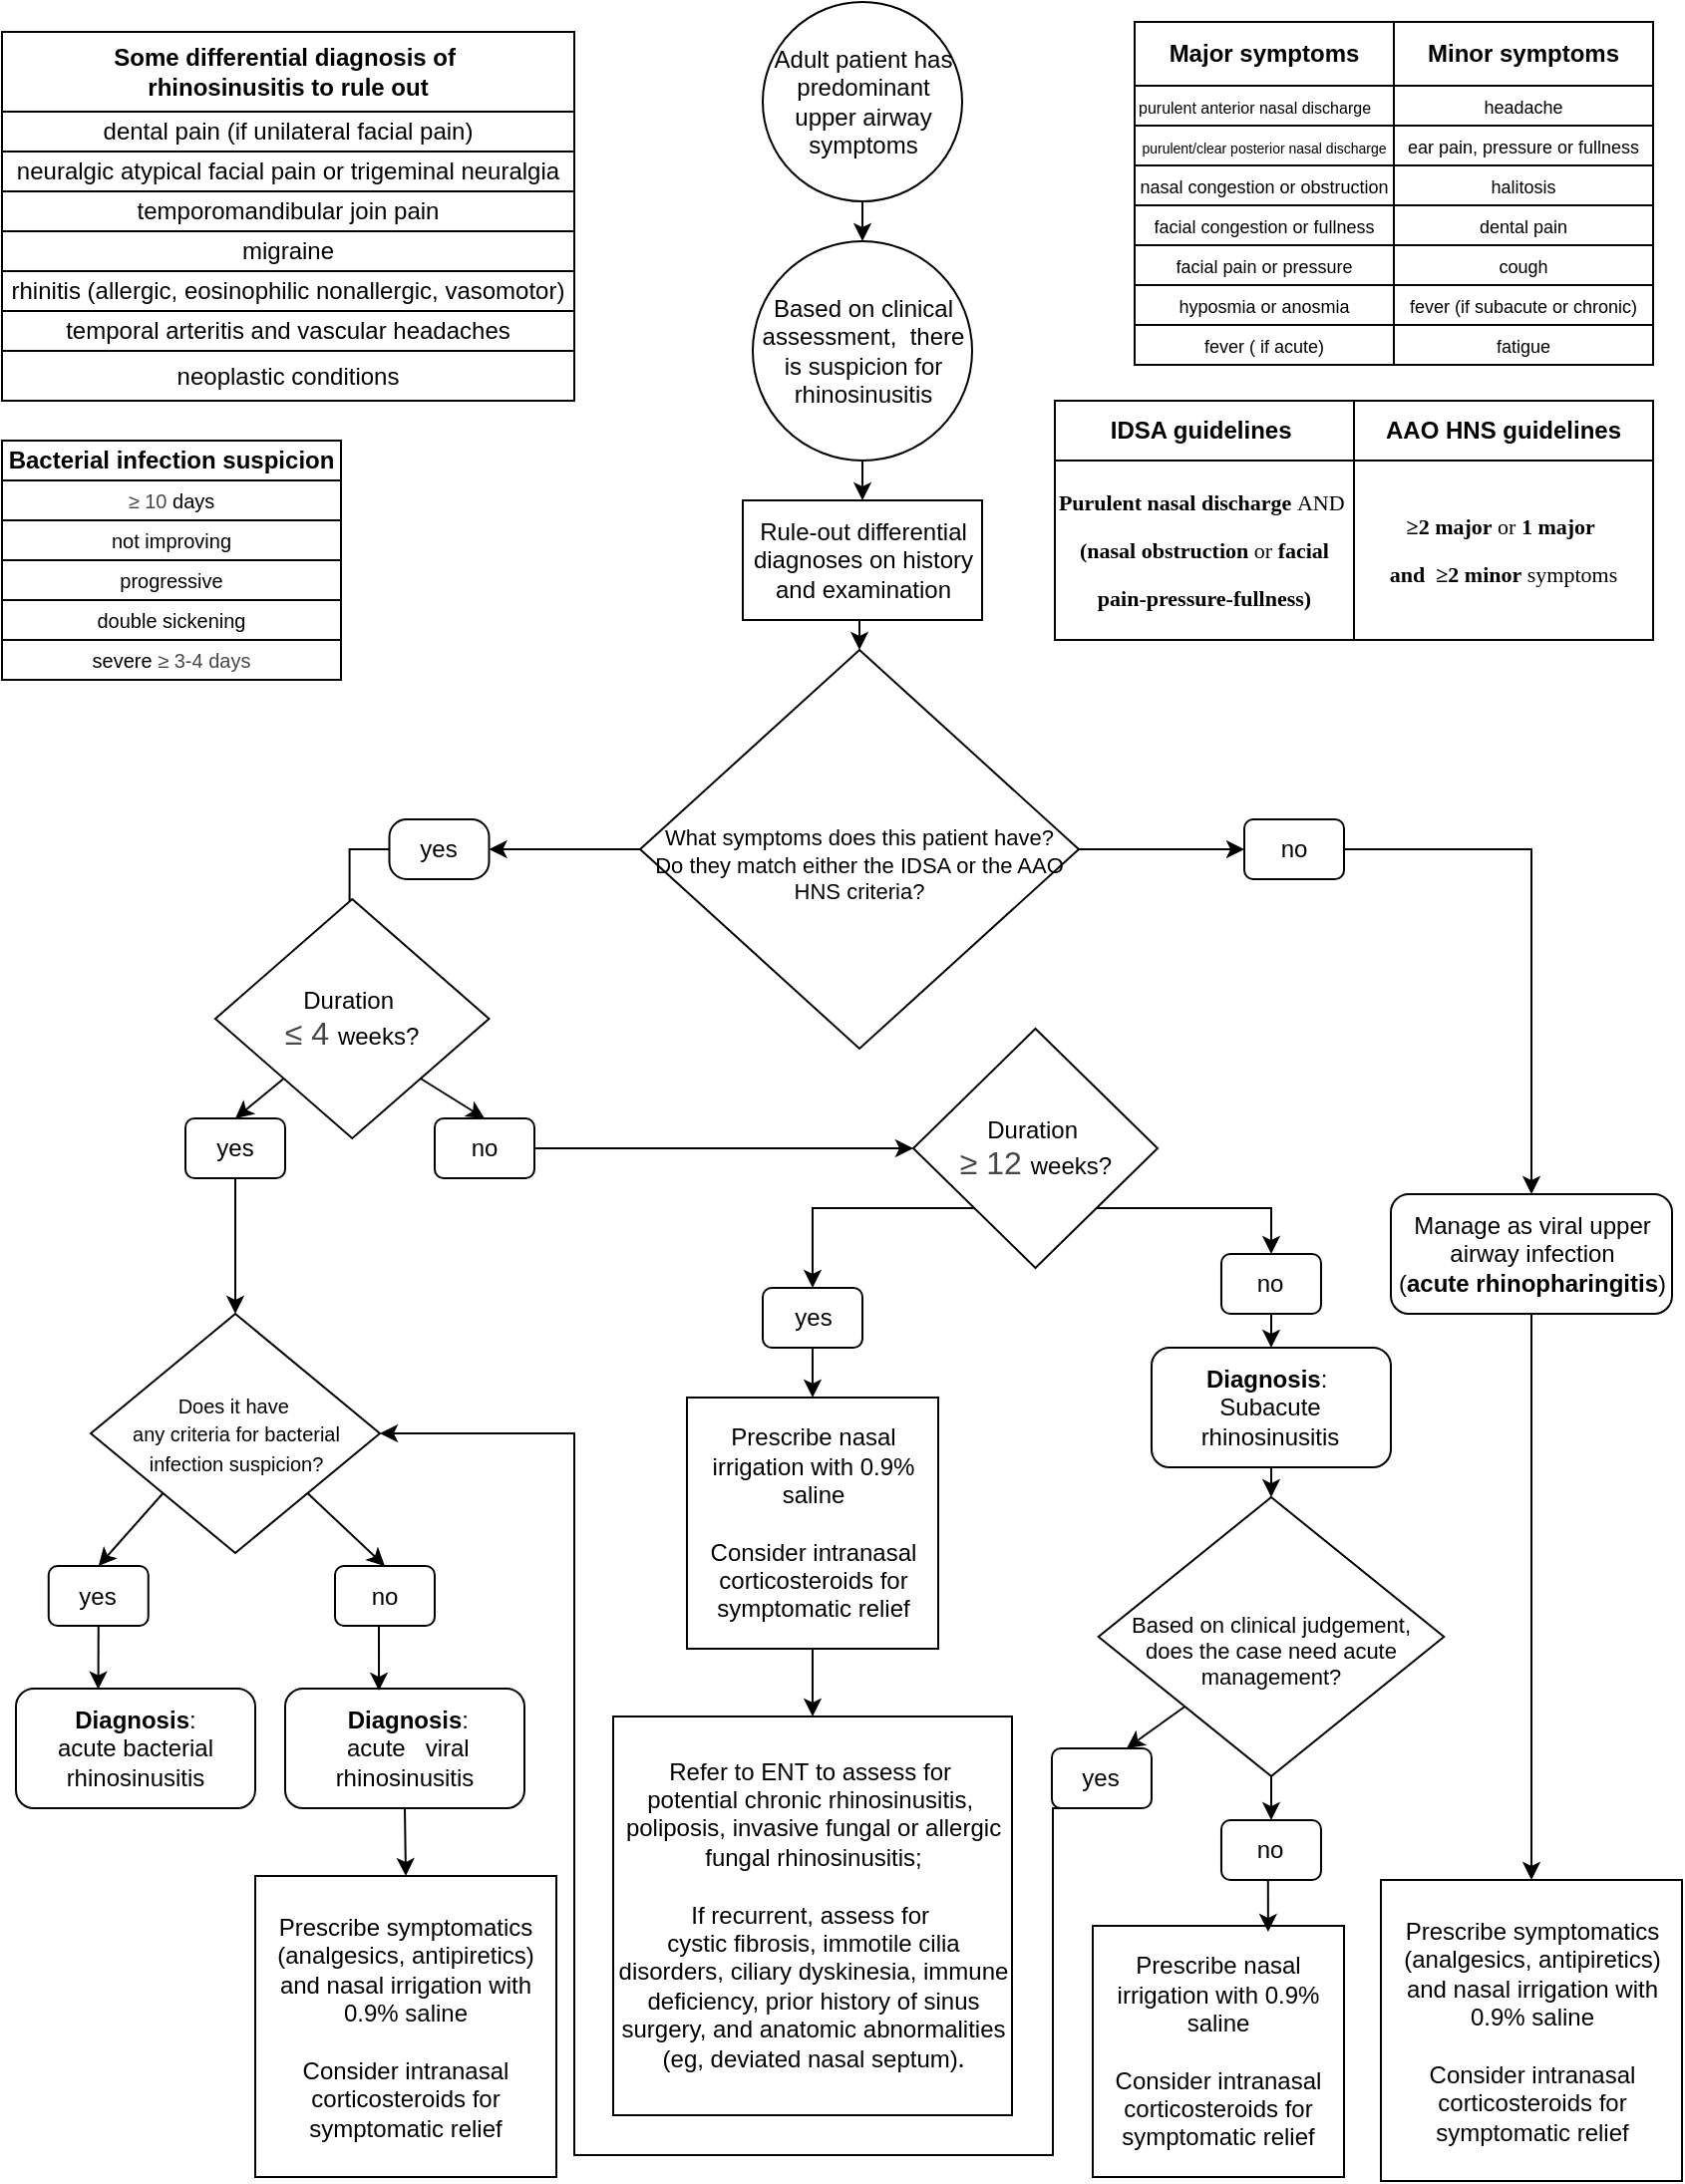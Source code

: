 <mxfile version="24.7.17">
  <diagram name="Page-1" id="KLtd4MFQh9ZuT6rouaQ0">
    <mxGraphModel dx="531" dy="659" grid="1" gridSize="10" guides="1" tooltips="1" connect="1" arrows="1" fold="1" page="1" pageScale="1" pageWidth="850" pageHeight="1100" math="0" shadow="0">
      <root>
        <mxCell id="0" />
        <mxCell id="1" parent="0" />
        <mxCell id="unEOhl2wiAVoLSnmLJHR-81" style="edgeStyle=orthogonalEdgeStyle;rounded=0;orthogonalLoop=1;jettySize=auto;html=1;exitX=0.5;exitY=1;exitDx=0;exitDy=0;entryX=0.5;entryY=0;entryDx=0;entryDy=0;" parent="1" source="6oquI3iziqroKtysEFZ_-1" target="unEOhl2wiAVoLSnmLJHR-80" edge="1">
          <mxGeometry relative="1" as="geometry" />
        </mxCell>
        <mxCell id="6oquI3iziqroKtysEFZ_-1" value="Adult patient has predominant upper airway symptoms" style="ellipse;whiteSpace=wrap;html=1;aspect=fixed;" parent="1" vertex="1">
          <mxGeometry x="384.5" width="100" height="100" as="geometry" />
        </mxCell>
        <mxCell id="6oquI3iziqroKtysEFZ_-6" style="rounded=0;orthogonalLoop=1;jettySize=auto;html=1;exitX=1;exitY=1;exitDx=0;exitDy=0;strokeColor=none;" parent="1" source="6oquI3iziqroKtysEFZ_-13" edge="1">
          <mxGeometry relative="1" as="geometry">
            <mxPoint x="681" y="477" as="targetPoint" />
          </mxGeometry>
        </mxCell>
        <mxCell id="unEOhl2wiAVoLSnmLJHR-38" style="edgeStyle=orthogonalEdgeStyle;rounded=0;orthogonalLoop=1;jettySize=auto;html=1;exitX=0;exitY=0.5;exitDx=0;exitDy=0;entryX=1;entryY=0.5;entryDx=0;entryDy=0;" parent="1" source="6oquI3iziqroKtysEFZ_-2" target="6oquI3iziqroKtysEFZ_-9" edge="1">
          <mxGeometry relative="1" as="geometry">
            <mxPoint x="260" y="257.667" as="targetPoint" />
          </mxGeometry>
        </mxCell>
        <mxCell id="unEOhl2wiAVoLSnmLJHR-39" style="edgeStyle=orthogonalEdgeStyle;rounded=0;orthogonalLoop=1;jettySize=auto;html=1;exitX=1;exitY=0.5;exitDx=0;exitDy=0;entryX=0;entryY=0.5;entryDx=0;entryDy=0;" parent="1" source="6oquI3iziqroKtysEFZ_-2" target="6oquI3iziqroKtysEFZ_-13" edge="1">
          <mxGeometry relative="1" as="geometry">
            <mxPoint x="610" y="257.667" as="targetPoint" />
          </mxGeometry>
        </mxCell>
        <mxCell id="6oquI3iziqroKtysEFZ_-2" value="&lt;div&gt;&lt;br&gt;&lt;/div&gt;&lt;font style=&quot;font-size: 11px;&quot;&gt;What symptoms does this patient have?&lt;/font&gt;&lt;div style=&quot;font-size: 11px;&quot;&gt;&lt;font style=&quot;font-size: 11px;&quot;&gt;Do they match either the IDSA or the AAO HNS criteria?&lt;/font&gt;&lt;/div&gt;" style="rhombus;whiteSpace=wrap;html=1;" parent="1" vertex="1">
          <mxGeometry x="323" y="325" width="220" height="200" as="geometry" />
        </mxCell>
        <mxCell id="unEOhl2wiAVoLSnmLJHR-8" style="edgeStyle=orthogonalEdgeStyle;rounded=0;orthogonalLoop=1;jettySize=auto;html=1;exitX=0;exitY=0.5;exitDx=0;exitDy=0;" parent="1" source="6oquI3iziqroKtysEFZ_-9" target="6oquI3iziqroKtysEFZ_-17" edge="1">
          <mxGeometry relative="1" as="geometry" />
        </mxCell>
        <mxCell id="6oquI3iziqroKtysEFZ_-9" value="yes" style="rounded=1;whiteSpace=wrap;html=1;arcSize=29;" parent="1" vertex="1">
          <mxGeometry x="197.25" y="410" width="50" height="30" as="geometry" />
        </mxCell>
        <mxCell id="unEOhl2wiAVoLSnmLJHR-14" style="rounded=0;orthogonalLoop=1;jettySize=auto;html=1;exitX=0;exitY=1;exitDx=0;exitDy=0;entryX=0.5;entryY=0;entryDx=0;entryDy=0;" parent="1" source="6oquI3iziqroKtysEFZ_-17" target="6oquI3iziqroKtysEFZ_-20" edge="1">
          <mxGeometry relative="1" as="geometry" />
        </mxCell>
        <mxCell id="unEOhl2wiAVoLSnmLJHR-78" style="rounded=0;orthogonalLoop=1;jettySize=auto;html=1;exitX=1;exitY=1;exitDx=0;exitDy=0;entryX=0.5;entryY=0;entryDx=0;entryDy=0;" parent="1" source="6oquI3iziqroKtysEFZ_-17" target="6oquI3iziqroKtysEFZ_-21" edge="1">
          <mxGeometry relative="1" as="geometry" />
        </mxCell>
        <mxCell id="6oquI3iziqroKtysEFZ_-17" value="Duration&amp;nbsp;&lt;div&gt;&lt;span style=&quot;font-size: 16px; text-align: start; caret-color: rgb(71, 71, 71); color: rgb(71, 71, 71); font-family: &amp;quot;Google Sans&amp;quot;, Arial, sans-serif; background-color: rgb(255, 255, 255);&quot;&gt;≤ 4&amp;nbsp;&lt;/span&gt;weeks?&lt;/div&gt;" style="rhombus;whiteSpace=wrap;html=1;" parent="1" vertex="1">
          <mxGeometry x="110" y="450" width="137.25" height="120" as="geometry" />
        </mxCell>
        <mxCell id="unEOhl2wiAVoLSnmLJHR-15" style="rounded=0;orthogonalLoop=1;jettySize=auto;html=1;exitX=0.5;exitY=1;exitDx=0;exitDy=0;entryX=0.5;entryY=0;entryDx=0;entryDy=0;" parent="1" source="6oquI3iziqroKtysEFZ_-20" target="6oquI3iziqroKtysEFZ_-22" edge="1">
          <mxGeometry relative="1" as="geometry" />
        </mxCell>
        <mxCell id="6oquI3iziqroKtysEFZ_-20" value="yes" style="rounded=1;whiteSpace=wrap;html=1;" parent="1" vertex="1">
          <mxGeometry x="95" y="560" width="50" height="30" as="geometry" />
        </mxCell>
        <mxCell id="dDsNP5u64Q7E_-xciQp8-5" style="edgeStyle=orthogonalEdgeStyle;rounded=0;orthogonalLoop=1;jettySize=auto;html=1;exitX=1;exitY=0.5;exitDx=0;exitDy=0;entryX=0;entryY=0.5;entryDx=0;entryDy=0;" parent="1" source="6oquI3iziqroKtysEFZ_-21" target="6oquI3iziqroKtysEFZ_-47" edge="1">
          <mxGeometry relative="1" as="geometry">
            <mxPoint x="400" y="585" as="targetPoint" />
          </mxGeometry>
        </mxCell>
        <mxCell id="6oquI3iziqroKtysEFZ_-21" value="no" style="rounded=1;whiteSpace=wrap;html=1;" parent="1" vertex="1">
          <mxGeometry x="220" y="560" width="50" height="30" as="geometry" />
        </mxCell>
        <mxCell id="unEOhl2wiAVoLSnmLJHR-16" style="rounded=0;orthogonalLoop=1;jettySize=auto;html=1;exitX=0;exitY=1;exitDx=0;exitDy=0;entryX=0.5;entryY=0;entryDx=0;entryDy=0;" parent="1" source="6oquI3iziqroKtysEFZ_-22" target="6oquI3iziqroKtysEFZ_-25" edge="1">
          <mxGeometry relative="1" as="geometry" />
        </mxCell>
        <mxCell id="unEOhl2wiAVoLSnmLJHR-17" style="rounded=0;orthogonalLoop=1;jettySize=auto;html=1;exitX=1;exitY=1;exitDx=0;exitDy=0;entryX=0.5;entryY=0;entryDx=0;entryDy=0;" parent="1" source="6oquI3iziqroKtysEFZ_-22" target="6oquI3iziqroKtysEFZ_-27" edge="1">
          <mxGeometry relative="1" as="geometry" />
        </mxCell>
        <mxCell id="6oquI3iziqroKtysEFZ_-22" value="&lt;div&gt;&lt;span style=&quot;font-size: 10px; background-color: initial;&quot;&gt;Does it have&amp;nbsp;&lt;/span&gt;&lt;br&gt;&lt;/div&gt;&lt;div&gt;&lt;font style=&quot;font-size: 10px;&quot;&gt;any criteria&amp;nbsp;&lt;/font&gt;&lt;span style=&quot;font-size: 10px; background-color: initial;&quot;&gt;for bacterial infection suspicion?&lt;/span&gt;&lt;/div&gt;" style="rhombus;whiteSpace=wrap;html=1;" parent="1" vertex="1">
          <mxGeometry x="47.5" y="658" width="145" height="120" as="geometry" />
        </mxCell>
        <mxCell id="6oquI3iziqroKtysEFZ_-25" value="yes" style="rounded=1;whiteSpace=wrap;html=1;" parent="1" vertex="1">
          <mxGeometry x="26.38" y="784.5" width="50" height="30" as="geometry" />
        </mxCell>
        <mxCell id="6oquI3iziqroKtysEFZ_-27" value="no" style="rounded=1;whiteSpace=wrap;html=1;" parent="1" vertex="1">
          <mxGeometry x="170" y="784.5" width="50" height="30" as="geometry" />
        </mxCell>
        <mxCell id="6oquI3iziqroKtysEFZ_-29" value="&lt;b&gt;&amp;nbsp; &amp;nbsp; &amp;nbsp; &amp;nbsp; Diagnosis&lt;/b&gt;: &amp;nbsp; &amp;nbsp; &amp;nbsp; &amp;nbsp; acute bacterial rhinosinusitis" style="rounded=1;whiteSpace=wrap;html=1;align=center;" parent="1" vertex="1">
          <mxGeometry x="10" y="846" width="120" height="60" as="geometry" />
        </mxCell>
        <mxCell id="unEOhl2wiAVoLSnmLJHR-43" style="edgeStyle=orthogonalEdgeStyle;rounded=0;orthogonalLoop=1;jettySize=auto;html=1;exitX=1;exitY=0.5;exitDx=0;exitDy=0;entryX=0.5;entryY=0;entryDx=0;entryDy=0;" parent="1" source="6oquI3iziqroKtysEFZ_-13" target="6oquI3iziqroKtysEFZ_-37" edge="1">
          <mxGeometry relative="1" as="geometry" />
        </mxCell>
        <mxCell id="6oquI3iziqroKtysEFZ_-13" value="no" style="rounded=1;whiteSpace=wrap;html=1;" parent="1" vertex="1">
          <mxGeometry x="626" y="410" width="50" height="30" as="geometry" />
        </mxCell>
        <mxCell id="dDsNP5u64Q7E_-xciQp8-4" style="edgeStyle=orthogonalEdgeStyle;rounded=0;orthogonalLoop=1;jettySize=auto;html=1;exitX=0.5;exitY=1;exitDx=0;exitDy=0;entryX=0.5;entryY=0;entryDx=0;entryDy=0;" parent="1" source="6oquI3iziqroKtysEFZ_-35" target="dDsNP5u64Q7E_-xciQp8-3" edge="1">
          <mxGeometry relative="1" as="geometry" />
        </mxCell>
        <mxCell id="6oquI3iziqroKtysEFZ_-35" value="&lt;b&gt;&amp;nbsp; &amp;nbsp; &amp;nbsp; &amp;nbsp; &amp;nbsp;Diagnosis&lt;/b&gt;: &amp;nbsp; &amp;nbsp; &amp;nbsp; &amp;nbsp; &amp;nbsp;acute &amp;nbsp; viral rhinosinusitis" style="rounded=1;whiteSpace=wrap;html=1;" parent="1" vertex="1">
          <mxGeometry x="145" y="846" width="120" height="60" as="geometry" />
        </mxCell>
        <mxCell id="unEOhl2wiAVoLSnmLJHR-12" style="edgeStyle=orthogonalEdgeStyle;rounded=0;orthogonalLoop=1;jettySize=auto;html=1;exitX=0.5;exitY=1;exitDx=0;exitDy=0;entryX=0.5;entryY=0;entryDx=0;entryDy=0;" parent="1" source="6oquI3iziqroKtysEFZ_-37" target="6oquI3iziqroKtysEFZ_-39" edge="1">
          <mxGeometry relative="1" as="geometry" />
        </mxCell>
        <mxCell id="6oquI3iziqroKtysEFZ_-37" value="Manage as viral upper airway infection&lt;div&gt;(&lt;b&gt;acute rhinopharingitis&lt;/b&gt;)&lt;/div&gt;" style="rounded=1;whiteSpace=wrap;html=1;" parent="1" vertex="1">
          <mxGeometry x="699.5" y="598" width="141" height="60" as="geometry" />
        </mxCell>
        <mxCell id="6oquI3iziqroKtysEFZ_-39" value="&lt;div style=&quot;&quot;&gt;Prescribe symptomatics&lt;/div&gt;&lt;div style=&quot;&quot;&gt;(analgesics, antipiretics) and nasal irrigation with 0.9% saline&lt;/div&gt;&lt;div style=&quot;&quot;&gt;&lt;br&gt;&lt;/div&gt;&lt;div style=&quot;&quot;&gt;Consider intranasal corticosteroids for symptomatic relief&lt;/div&gt;" style="whiteSpace=wrap;html=1;aspect=fixed;align=center;" parent="1" vertex="1">
          <mxGeometry x="694.5" y="942" width="151" height="151" as="geometry" />
        </mxCell>
        <mxCell id="unEOhl2wiAVoLSnmLJHR-26" style="edgeStyle=orthogonalEdgeStyle;rounded=0;orthogonalLoop=1;jettySize=auto;html=1;exitX=0;exitY=1;exitDx=0;exitDy=0;entryX=0.5;entryY=0;entryDx=0;entryDy=0;" parent="1" source="6oquI3iziqroKtysEFZ_-47" target="6oquI3iziqroKtysEFZ_-50" edge="1">
          <mxGeometry relative="1" as="geometry">
            <mxPoint x="438.625" y="836.0" as="sourcePoint" />
          </mxGeometry>
        </mxCell>
        <mxCell id="unEOhl2wiAVoLSnmLJHR-27" style="edgeStyle=orthogonalEdgeStyle;rounded=0;orthogonalLoop=1;jettySize=auto;html=1;exitX=1;exitY=1;exitDx=0;exitDy=0;entryX=0.5;entryY=0;entryDx=0;entryDy=0;" parent="1" source="6oquI3iziqroKtysEFZ_-47" target="6oquI3iziqroKtysEFZ_-51" edge="1">
          <mxGeometry relative="1" as="geometry">
            <mxPoint x="499.875" y="836.0" as="sourcePoint" />
          </mxGeometry>
        </mxCell>
        <mxCell id="6oquI3iziqroKtysEFZ_-47" value="Duration&amp;nbsp;&lt;div&gt;&lt;span style=&quot;font-size: 16px; text-align: start; caret-color: rgb(71, 71, 71); color: rgb(71, 71, 71); font-family: &amp;quot;Google Sans&amp;quot;, Arial, sans-serif; background-color: rgb(255, 255, 255);&quot;&gt;≥&lt;/span&gt;&lt;span style=&quot;font-size: 16px; text-align: start; caret-color: rgb(71, 71, 71); color: rgb(71, 71, 71); font-family: &amp;quot;Google Sans&amp;quot;, Arial, sans-serif; background-color: rgb(255, 255, 255);&quot;&gt;&amp;nbsp;12&amp;nbsp;&lt;/span&gt;weeks?&lt;/div&gt;" style="rhombus;whiteSpace=wrap;html=1;" parent="1" vertex="1">
          <mxGeometry x="460" y="515" width="122.5" height="120" as="geometry" />
        </mxCell>
        <mxCell id="unEOhl2wiAVoLSnmLJHR-28" style="edgeStyle=orthogonalEdgeStyle;rounded=0;orthogonalLoop=1;jettySize=auto;html=1;exitX=0.5;exitY=1;exitDx=0;exitDy=0;entryX=0.5;entryY=0;entryDx=0;entryDy=0;" parent="1" source="6oquI3iziqroKtysEFZ_-50" target="6oquI3iziqroKtysEFZ_-55" edge="1">
          <mxGeometry relative="1" as="geometry" />
        </mxCell>
        <mxCell id="6oquI3iziqroKtysEFZ_-50" value="yes" style="rounded=1;whiteSpace=wrap;html=1;" parent="1" vertex="1">
          <mxGeometry x="384.5" y="645" width="50" height="30" as="geometry" />
        </mxCell>
        <mxCell id="unEOhl2wiAVoLSnmLJHR-29" style="edgeStyle=orthogonalEdgeStyle;rounded=0;orthogonalLoop=1;jettySize=auto;html=1;exitX=0.5;exitY=1;exitDx=0;exitDy=0;entryX=0.5;entryY=0;entryDx=0;entryDy=0;" parent="1" source="6oquI3iziqroKtysEFZ_-51" target="6oquI3iziqroKtysEFZ_-60" edge="1">
          <mxGeometry relative="1" as="geometry" />
        </mxCell>
        <mxCell id="6oquI3iziqroKtysEFZ_-51" value="no" style="rounded=1;whiteSpace=wrap;html=1;" parent="1" vertex="1">
          <mxGeometry x="614.49" y="628" width="50" height="30" as="geometry" />
        </mxCell>
        <mxCell id="dDsNP5u64Q7E_-xciQp8-2" style="edgeStyle=orthogonalEdgeStyle;rounded=0;orthogonalLoop=1;jettySize=auto;html=1;exitX=0.5;exitY=1;exitDx=0;exitDy=0;entryX=0.5;entryY=0;entryDx=0;entryDy=0;" parent="1" source="6oquI3iziqroKtysEFZ_-55" target="dDsNP5u64Q7E_-xciQp8-1" edge="1">
          <mxGeometry relative="1" as="geometry" />
        </mxCell>
        <mxCell id="6oquI3iziqroKtysEFZ_-55" value="&lt;div style=&quot;&quot;&gt;Prescribe nasal irrigation with 0.9% saline&lt;/div&gt;&lt;div style=&quot;&quot;&gt;&lt;br&gt;&lt;/div&gt;&lt;div style=&quot;&quot;&gt;Consider intranasal corticosteroids for symptomatic relief&lt;/div&gt;" style="whiteSpace=wrap;html=1;aspect=fixed;align=center;" parent="1" vertex="1">
          <mxGeometry x="346.5" y="700" width="126" height="126" as="geometry" />
        </mxCell>
        <mxCell id="dDsNP5u64Q7E_-xciQp8-16" style="edgeStyle=orthogonalEdgeStyle;rounded=0;orthogonalLoop=1;jettySize=auto;html=1;exitX=0.5;exitY=1;exitDx=0;exitDy=0;entryX=0.5;entryY=0;entryDx=0;entryDy=0;" parent="1" source="6oquI3iziqroKtysEFZ_-60" target="dDsNP5u64Q7E_-xciQp8-8" edge="1">
          <mxGeometry relative="1" as="geometry" />
        </mxCell>
        <mxCell id="6oquI3iziqroKtysEFZ_-60" value="&lt;div&gt;&lt;b&gt;&amp;nbsp; &amp;nbsp; Diagnosis&lt;/b&gt;: &amp;nbsp; &amp;nbsp;&amp;nbsp;&lt;br&gt;&lt;/div&gt;Subacute rhinosinusitis" style="rounded=1;whiteSpace=wrap;html=1;" parent="1" vertex="1">
          <mxGeometry x="579.49" y="675" width="120" height="60" as="geometry" />
        </mxCell>
        <mxCell id="gi0CET8if4S4NuyeQcct-1" value="" style="shape=table;startSize=0;container=1;collapsible=0;childLayout=tableLayout;" parent="1" vertex="1">
          <mxGeometry x="571" y="10" width="260" height="172" as="geometry" />
        </mxCell>
        <mxCell id="gi0CET8if4S4NuyeQcct-2" value="" style="shape=tableRow;horizontal=0;startSize=0;swimlaneHead=0;swimlaneBody=0;strokeColor=inherit;top=0;left=0;bottom=0;right=0;collapsible=0;dropTarget=0;fillColor=none;points=[[0,0.5],[1,0.5]];portConstraint=eastwest;" parent="gi0CET8if4S4NuyeQcct-1" vertex="1">
          <mxGeometry width="260" height="32" as="geometry" />
        </mxCell>
        <mxCell id="gi0CET8if4S4NuyeQcct-3" value="&lt;b&gt;Major symptoms&lt;/b&gt;" style="shape=partialRectangle;html=1;whiteSpace=wrap;connectable=0;strokeColor=inherit;overflow=hidden;fillColor=none;top=0;left=0;bottom=0;right=0;pointerEvents=1;" parent="gi0CET8if4S4NuyeQcct-2" vertex="1">
          <mxGeometry width="130" height="32" as="geometry">
            <mxRectangle width="130" height="32" as="alternateBounds" />
          </mxGeometry>
        </mxCell>
        <mxCell id="gi0CET8if4S4NuyeQcct-4" value="&lt;b&gt;Minor symptoms&lt;/b&gt;" style="shape=partialRectangle;html=1;whiteSpace=wrap;connectable=0;strokeColor=inherit;overflow=hidden;fillColor=none;top=0;left=0;bottom=0;right=0;pointerEvents=1;" parent="gi0CET8if4S4NuyeQcct-2" vertex="1">
          <mxGeometry x="130" width="130" height="32" as="geometry">
            <mxRectangle width="130" height="32" as="alternateBounds" />
          </mxGeometry>
        </mxCell>
        <mxCell id="gi0CET8if4S4NuyeQcct-5" value="" style="shape=tableRow;horizontal=0;startSize=0;swimlaneHead=0;swimlaneBody=0;strokeColor=inherit;top=0;left=0;bottom=0;right=0;collapsible=0;dropTarget=0;fillColor=none;points=[[0,0.5],[1,0.5]];portConstraint=eastwest;" parent="gi0CET8if4S4NuyeQcct-1" vertex="1">
          <mxGeometry y="32" width="260" height="20" as="geometry" />
        </mxCell>
        <mxCell id="gi0CET8if4S4NuyeQcct-6" value="&lt;font style=&quot;font-size: 8px;&quot;&gt;purulent anterior nasal discharge&lt;/font&gt;" style="shape=partialRectangle;html=1;whiteSpace=wrap;connectable=0;strokeColor=inherit;overflow=hidden;fillColor=none;top=0;left=0;bottom=0;right=0;pointerEvents=1;align=left;" parent="gi0CET8if4S4NuyeQcct-5" vertex="1">
          <mxGeometry width="130" height="20" as="geometry">
            <mxRectangle width="130" height="20" as="alternateBounds" />
          </mxGeometry>
        </mxCell>
        <mxCell id="gi0CET8if4S4NuyeQcct-7" value="&lt;font style=&quot;font-size: 9px;&quot;&gt;headache&lt;/font&gt;" style="shape=partialRectangle;html=1;whiteSpace=wrap;connectable=0;strokeColor=inherit;overflow=hidden;fillColor=none;top=0;left=0;bottom=0;right=0;pointerEvents=1;" parent="gi0CET8if4S4NuyeQcct-5" vertex="1">
          <mxGeometry x="130" width="130" height="20" as="geometry">
            <mxRectangle width="130" height="20" as="alternateBounds" />
          </mxGeometry>
        </mxCell>
        <mxCell id="gi0CET8if4S4NuyeQcct-8" value="" style="shape=tableRow;horizontal=0;startSize=0;swimlaneHead=0;swimlaneBody=0;strokeColor=inherit;top=0;left=0;bottom=0;right=0;collapsible=0;dropTarget=0;fillColor=none;points=[[0,0.5],[1,0.5]];portConstraint=eastwest;" parent="gi0CET8if4S4NuyeQcct-1" vertex="1">
          <mxGeometry y="52" width="260" height="20" as="geometry" />
        </mxCell>
        <mxCell id="gi0CET8if4S4NuyeQcct-9" value="&lt;font style=&quot;font-size: 7px;&quot;&gt;purulent/clear posterior nasal discharge&lt;/font&gt;" style="shape=partialRectangle;html=1;whiteSpace=wrap;connectable=0;strokeColor=inherit;overflow=hidden;fillColor=none;top=0;left=0;bottom=0;right=0;pointerEvents=1;" parent="gi0CET8if4S4NuyeQcct-8" vertex="1">
          <mxGeometry width="130" height="20" as="geometry">
            <mxRectangle width="130" height="20" as="alternateBounds" />
          </mxGeometry>
        </mxCell>
        <mxCell id="gi0CET8if4S4NuyeQcct-10" value="&lt;font style=&quot;font-size: 9px;&quot;&gt;ear pain, pressure or fullness&lt;/font&gt;" style="shape=partialRectangle;html=1;whiteSpace=wrap;connectable=0;strokeColor=inherit;overflow=hidden;fillColor=none;top=0;left=0;bottom=0;right=0;pointerEvents=1;" parent="gi0CET8if4S4NuyeQcct-8" vertex="1">
          <mxGeometry x="130" width="130" height="20" as="geometry">
            <mxRectangle width="130" height="20" as="alternateBounds" />
          </mxGeometry>
        </mxCell>
        <mxCell id="gi0CET8if4S4NuyeQcct-11" value="" style="shape=tableRow;horizontal=0;startSize=0;swimlaneHead=0;swimlaneBody=0;strokeColor=inherit;top=0;left=0;bottom=0;right=0;collapsible=0;dropTarget=0;fillColor=none;points=[[0,0.5],[1,0.5]];portConstraint=eastwest;" parent="gi0CET8if4S4NuyeQcct-1" vertex="1">
          <mxGeometry y="72" width="260" height="20" as="geometry" />
        </mxCell>
        <mxCell id="gi0CET8if4S4NuyeQcct-12" value="&lt;font style=&quot;font-size: 9px;&quot;&gt;nasal congestion or obstruction&lt;/font&gt;" style="shape=partialRectangle;html=1;whiteSpace=wrap;connectable=0;strokeColor=inherit;overflow=hidden;fillColor=none;top=0;left=0;bottom=0;right=0;pointerEvents=1;" parent="gi0CET8if4S4NuyeQcct-11" vertex="1">
          <mxGeometry width="130" height="20" as="geometry">
            <mxRectangle width="130" height="20" as="alternateBounds" />
          </mxGeometry>
        </mxCell>
        <mxCell id="gi0CET8if4S4NuyeQcct-13" value="&lt;font style=&quot;font-size: 9px;&quot;&gt;halitosis&lt;/font&gt;" style="shape=partialRectangle;html=1;whiteSpace=wrap;connectable=0;strokeColor=inherit;overflow=hidden;fillColor=none;top=0;left=0;bottom=0;right=0;pointerEvents=1;" parent="gi0CET8if4S4NuyeQcct-11" vertex="1">
          <mxGeometry x="130" width="130" height="20" as="geometry">
            <mxRectangle width="130" height="20" as="alternateBounds" />
          </mxGeometry>
        </mxCell>
        <mxCell id="gi0CET8if4S4NuyeQcct-14" value="" style="shape=tableRow;horizontal=0;startSize=0;swimlaneHead=0;swimlaneBody=0;strokeColor=inherit;top=0;left=0;bottom=0;right=0;collapsible=0;dropTarget=0;fillColor=none;points=[[0,0.5],[1,0.5]];portConstraint=eastwest;" parent="gi0CET8if4S4NuyeQcct-1" vertex="1">
          <mxGeometry y="92" width="260" height="20" as="geometry" />
        </mxCell>
        <mxCell id="gi0CET8if4S4NuyeQcct-15" value="&lt;font style=&quot;font-size: 9px;&quot;&gt;facial congestion or fullness&lt;/font&gt;" style="shape=partialRectangle;html=1;whiteSpace=wrap;connectable=0;strokeColor=inherit;overflow=hidden;fillColor=none;top=0;left=0;bottom=0;right=0;pointerEvents=1;" parent="gi0CET8if4S4NuyeQcct-14" vertex="1">
          <mxGeometry width="130" height="20" as="geometry">
            <mxRectangle width="130" height="20" as="alternateBounds" />
          </mxGeometry>
        </mxCell>
        <mxCell id="gi0CET8if4S4NuyeQcct-16" value="&lt;font style=&quot;font-size: 9px;&quot;&gt;dental pain&lt;/font&gt;" style="shape=partialRectangle;html=1;whiteSpace=wrap;connectable=0;strokeColor=inherit;overflow=hidden;fillColor=none;top=0;left=0;bottom=0;right=0;pointerEvents=1;" parent="gi0CET8if4S4NuyeQcct-14" vertex="1">
          <mxGeometry x="130" width="130" height="20" as="geometry">
            <mxRectangle width="130" height="20" as="alternateBounds" />
          </mxGeometry>
        </mxCell>
        <mxCell id="gi0CET8if4S4NuyeQcct-17" value="" style="shape=tableRow;horizontal=0;startSize=0;swimlaneHead=0;swimlaneBody=0;strokeColor=inherit;top=0;left=0;bottom=0;right=0;collapsible=0;dropTarget=0;fillColor=none;points=[[0,0.5],[1,0.5]];portConstraint=eastwest;" parent="gi0CET8if4S4NuyeQcct-1" vertex="1">
          <mxGeometry y="112" width="260" height="20" as="geometry" />
        </mxCell>
        <mxCell id="gi0CET8if4S4NuyeQcct-18" value="&lt;font style=&quot;font-size: 9px;&quot;&gt;facial pain or pressure&lt;/font&gt;" style="shape=partialRectangle;html=1;whiteSpace=wrap;connectable=0;strokeColor=inherit;overflow=hidden;fillColor=none;top=0;left=0;bottom=0;right=0;pointerEvents=1;" parent="gi0CET8if4S4NuyeQcct-17" vertex="1">
          <mxGeometry width="130" height="20" as="geometry">
            <mxRectangle width="130" height="20" as="alternateBounds" />
          </mxGeometry>
        </mxCell>
        <mxCell id="gi0CET8if4S4NuyeQcct-19" value="&lt;font style=&quot;font-size: 9px;&quot;&gt;cough&lt;/font&gt;" style="shape=partialRectangle;html=1;whiteSpace=wrap;connectable=0;strokeColor=inherit;overflow=hidden;fillColor=none;top=0;left=0;bottom=0;right=0;pointerEvents=1;" parent="gi0CET8if4S4NuyeQcct-17" vertex="1">
          <mxGeometry x="130" width="130" height="20" as="geometry">
            <mxRectangle width="130" height="20" as="alternateBounds" />
          </mxGeometry>
        </mxCell>
        <mxCell id="gi0CET8if4S4NuyeQcct-20" value="" style="shape=tableRow;horizontal=0;startSize=0;swimlaneHead=0;swimlaneBody=0;strokeColor=inherit;top=0;left=0;bottom=0;right=0;collapsible=0;dropTarget=0;fillColor=none;points=[[0,0.5],[1,0.5]];portConstraint=eastwest;" parent="gi0CET8if4S4NuyeQcct-1" vertex="1">
          <mxGeometry y="132" width="260" height="20" as="geometry" />
        </mxCell>
        <mxCell id="gi0CET8if4S4NuyeQcct-21" value="&lt;font style=&quot;font-size: 9px;&quot;&gt;hyposmia or anosmia&lt;/font&gt;" style="shape=partialRectangle;html=1;whiteSpace=wrap;connectable=0;strokeColor=inherit;overflow=hidden;fillColor=none;top=0;left=0;bottom=0;right=0;pointerEvents=1;" parent="gi0CET8if4S4NuyeQcct-20" vertex="1">
          <mxGeometry width="130" height="20" as="geometry">
            <mxRectangle width="130" height="20" as="alternateBounds" />
          </mxGeometry>
        </mxCell>
        <mxCell id="gi0CET8if4S4NuyeQcct-22" value="&lt;font style=&quot;font-size: 9px;&quot;&gt;fever (if subacute or chronic)&lt;/font&gt;" style="shape=partialRectangle;html=1;whiteSpace=wrap;connectable=0;strokeColor=inherit;overflow=hidden;fillColor=none;top=0;left=0;bottom=0;right=0;pointerEvents=1;" parent="gi0CET8if4S4NuyeQcct-20" vertex="1">
          <mxGeometry x="130" width="130" height="20" as="geometry">
            <mxRectangle width="130" height="20" as="alternateBounds" />
          </mxGeometry>
        </mxCell>
        <mxCell id="gi0CET8if4S4NuyeQcct-23" value="" style="shape=tableRow;horizontal=0;startSize=0;swimlaneHead=0;swimlaneBody=0;strokeColor=inherit;top=0;left=0;bottom=0;right=0;collapsible=0;dropTarget=0;fillColor=none;points=[[0,0.5],[1,0.5]];portConstraint=eastwest;" parent="gi0CET8if4S4NuyeQcct-1" vertex="1">
          <mxGeometry y="152" width="260" height="20" as="geometry" />
        </mxCell>
        <mxCell id="gi0CET8if4S4NuyeQcct-24" value="&lt;font style=&quot;font-size: 9px;&quot;&gt;fever ( if acute)&lt;/font&gt;" style="shape=partialRectangle;html=1;whiteSpace=wrap;connectable=0;strokeColor=inherit;overflow=hidden;fillColor=none;top=0;left=0;bottom=0;right=0;pointerEvents=1;" parent="gi0CET8if4S4NuyeQcct-23" vertex="1">
          <mxGeometry width="130" height="20" as="geometry">
            <mxRectangle width="130" height="20" as="alternateBounds" />
          </mxGeometry>
        </mxCell>
        <mxCell id="gi0CET8if4S4NuyeQcct-25" value="&lt;font style=&quot;font-size: 9px;&quot;&gt;fatigue&lt;/font&gt;" style="shape=partialRectangle;html=1;whiteSpace=wrap;connectable=0;strokeColor=inherit;overflow=hidden;fillColor=none;top=0;left=0;bottom=0;right=0;pointerEvents=1;" parent="gi0CET8if4S4NuyeQcct-23" vertex="1">
          <mxGeometry x="130" width="130" height="20" as="geometry">
            <mxRectangle width="130" height="20" as="alternateBounds" />
          </mxGeometry>
        </mxCell>
        <mxCell id="unEOhl2wiAVoLSnmLJHR-19" style="edgeStyle=orthogonalEdgeStyle;rounded=0;orthogonalLoop=1;jettySize=auto;html=1;exitX=0.5;exitY=1;exitDx=0;exitDy=0;entryX=0.344;entryY=0.006;entryDx=0;entryDy=0;entryPerimeter=0;" parent="1" source="6oquI3iziqroKtysEFZ_-25" target="6oquI3iziqroKtysEFZ_-29" edge="1">
          <mxGeometry relative="1" as="geometry" />
        </mxCell>
        <mxCell id="unEOhl2wiAVoLSnmLJHR-31" value="" style="shape=table;startSize=0;container=1;collapsible=0;childLayout=tableLayout;" parent="1" vertex="1">
          <mxGeometry x="531" y="200" width="300" height="120" as="geometry" />
        </mxCell>
        <mxCell id="unEOhl2wiAVoLSnmLJHR-32" value="" style="shape=tableRow;horizontal=0;startSize=0;swimlaneHead=0;swimlaneBody=0;strokeColor=inherit;top=0;left=0;bottom=0;right=0;collapsible=0;dropTarget=0;fillColor=none;points=[[0,0.5],[1,0.5]];portConstraint=eastwest;" parent="unEOhl2wiAVoLSnmLJHR-31" vertex="1">
          <mxGeometry width="300" height="30" as="geometry" />
        </mxCell>
        <mxCell id="unEOhl2wiAVoLSnmLJHR-33" value="&lt;b&gt;IDSA guidelines&amp;nbsp;&lt;/b&gt;" style="shape=partialRectangle;html=1;whiteSpace=wrap;connectable=0;strokeColor=inherit;overflow=hidden;fillColor=none;top=0;left=0;bottom=0;right=0;pointerEvents=1;" parent="unEOhl2wiAVoLSnmLJHR-32" vertex="1">
          <mxGeometry width="150" height="30" as="geometry">
            <mxRectangle width="150" height="30" as="alternateBounds" />
          </mxGeometry>
        </mxCell>
        <mxCell id="unEOhl2wiAVoLSnmLJHR-34" value="&lt;b&gt;AAO HNS guidelines&lt;/b&gt;" style="shape=partialRectangle;html=1;whiteSpace=wrap;connectable=0;strokeColor=inherit;overflow=hidden;fillColor=none;top=0;left=0;bottom=0;right=0;pointerEvents=1;" parent="unEOhl2wiAVoLSnmLJHR-32" vertex="1">
          <mxGeometry x="150" width="150" height="30" as="geometry">
            <mxRectangle width="150" height="30" as="alternateBounds" />
          </mxGeometry>
        </mxCell>
        <mxCell id="unEOhl2wiAVoLSnmLJHR-35" value="" style="shape=tableRow;horizontal=0;startSize=0;swimlaneHead=0;swimlaneBody=0;strokeColor=inherit;top=0;left=0;bottom=0;right=0;collapsible=0;dropTarget=0;fillColor=none;points=[[0,0.5],[1,0.5]];portConstraint=eastwest;" parent="unEOhl2wiAVoLSnmLJHR-31" vertex="1">
          <mxGeometry y="30" width="300" height="90" as="geometry" />
        </mxCell>
        <mxCell id="unEOhl2wiAVoLSnmLJHR-36" value="&lt;p style=&quot;font-size: 11px;&quot;&gt;&lt;b style=&quot;background-color: initial; font-family: snFoD3K1AjaC0ciIZpy_;&quot;&gt;Purulent nasal discharge&amp;nbsp;&lt;/b&gt;&lt;span style=&quot;font-family: snFoD3K1AjaC0ciIZpy_; background-color: initial;&quot;&gt;AND&amp;nbsp;&lt;/span&gt;&lt;/p&gt;&lt;p style=&quot;font-size: 11px;&quot;&gt;&lt;font face=&quot;snFoD3K1AjaC0ciIZpy_&quot;&gt;&lt;b&gt;(nasal obstruction&lt;/b&gt;&amp;nbsp;or&amp;nbsp;&lt;b&gt;facial&lt;/b&gt;&lt;/font&gt;&lt;/p&gt;&lt;p style=&quot;font-size: 11px;&quot;&gt;&lt;font face=&quot;snFoD3K1AjaC0ciIZpy_&quot;&gt;&lt;b&gt;pain-pressure-fullness)&lt;/b&gt;&lt;/font&gt;&lt;/p&gt;" style="shape=partialRectangle;html=1;whiteSpace=wrap;connectable=0;strokeColor=inherit;overflow=hidden;fillColor=none;top=0;left=0;bottom=0;right=0;pointerEvents=1;" parent="unEOhl2wiAVoLSnmLJHR-35" vertex="1">
          <mxGeometry width="150" height="90" as="geometry">
            <mxRectangle width="150" height="90" as="alternateBounds" />
          </mxGeometry>
        </mxCell>
        <mxCell id="unEOhl2wiAVoLSnmLJHR-37" value="&lt;p style=&quot;font-size: 11px;&quot;&gt;&lt;font face=&quot;snFoD3K1AjaC0ciIZpy_&quot;&gt;&lt;b&gt;&lt;span style=&quot;background-color: rgb(255, 255, 255); caret-color: rgb(71, 71, 71);&quot;&gt;≥2&amp;nbsp;&lt;/span&gt;&lt;span style=&quot;background-color: rgb(255, 255, 255); caret-color: rgb(71, 71, 71);&quot;&gt;major&lt;/span&gt;&lt;/b&gt;&lt;span style=&quot;background-color: initial;&quot;&gt;&lt;b&gt;&amp;nbsp;&lt;/b&gt;or&amp;nbsp;&lt;b&gt;1 major&amp;nbsp;&lt;/b&gt;&lt;/span&gt;&lt;/font&gt;&lt;/p&gt;&lt;p style=&quot;font-size: 11px;&quot;&gt;&lt;font face=&quot;snFoD3K1AjaC0ciIZpy_&quot;&gt;&lt;b&gt;&lt;span style=&quot;background-color: initial;&quot;&gt;and&amp;nbsp;&amp;nbsp;&lt;/span&gt;&lt;span style=&quot;background-color: rgb(255, 255, 255); caret-color: rgb(71, 71, 71);&quot;&gt;≥2&amp;nbsp;&lt;/span&gt;&lt;/b&gt;&lt;span style=&quot;background-color: rgb(255, 255, 255); caret-color: rgb(71, 71, 71);&quot;&gt;&lt;b&gt;minor&amp;nbsp;&lt;/b&gt;symptoms&lt;/span&gt;&lt;/font&gt;&lt;/p&gt;" style="shape=partialRectangle;html=1;whiteSpace=wrap;connectable=0;strokeColor=inherit;overflow=hidden;fillColor=none;top=0;left=0;bottom=0;right=0;pointerEvents=1;" parent="unEOhl2wiAVoLSnmLJHR-35" vertex="1">
          <mxGeometry x="150" width="150" height="90" as="geometry">
            <mxRectangle width="150" height="90" as="alternateBounds" />
          </mxGeometry>
        </mxCell>
        <mxCell id="qjeFgr86-i2QSZFp2yKf-21" style="edgeStyle=orthogonalEdgeStyle;rounded=0;orthogonalLoop=1;jettySize=auto;html=1;exitX=0.5;exitY=1;exitDx=0;exitDy=0;entryX=0.5;entryY=0;entryDx=0;entryDy=0;" parent="1" source="unEOhl2wiAVoLSnmLJHR-80" target="qjeFgr86-i2QSZFp2yKf-18" edge="1">
          <mxGeometry relative="1" as="geometry" />
        </mxCell>
        <mxCell id="unEOhl2wiAVoLSnmLJHR-80" value="Based on clinical assessment,&amp;nbsp; there is suspicion for rhinosinusitis" style="ellipse;whiteSpace=wrap;html=1;aspect=fixed;" parent="1" vertex="1">
          <mxGeometry x="379.5" y="120" width="110" height="110" as="geometry" />
        </mxCell>
        <mxCell id="unEOhl2wiAVoLSnmLJHR-83" value="" style="shape=table;startSize=0;container=1;collapsible=0;childLayout=tableLayout;" parent="1" vertex="1">
          <mxGeometry x="3" y="220" width="170" height="120" as="geometry" />
        </mxCell>
        <mxCell id="unEOhl2wiAVoLSnmLJHR-84" value="" style="shape=tableRow;horizontal=0;startSize=0;swimlaneHead=0;swimlaneBody=0;strokeColor=inherit;top=0;left=0;bottom=0;right=0;collapsible=0;dropTarget=0;fillColor=none;points=[[0,0.5],[1,0.5]];portConstraint=eastwest;" parent="unEOhl2wiAVoLSnmLJHR-83" vertex="1">
          <mxGeometry width="170" height="20" as="geometry" />
        </mxCell>
        <mxCell id="unEOhl2wiAVoLSnmLJHR-85" value="&lt;b&gt;Bacterial infection suspicion&lt;/b&gt;" style="shape=partialRectangle;html=1;whiteSpace=wrap;connectable=0;strokeColor=inherit;overflow=hidden;fillColor=none;top=0;left=0;bottom=0;right=0;pointerEvents=1;" parent="unEOhl2wiAVoLSnmLJHR-84" vertex="1">
          <mxGeometry width="170" height="20" as="geometry">
            <mxRectangle width="170" height="20" as="alternateBounds" />
          </mxGeometry>
        </mxCell>
        <mxCell id="unEOhl2wiAVoLSnmLJHR-86" value="" style="shape=tableRow;horizontal=0;startSize=0;swimlaneHead=0;swimlaneBody=0;strokeColor=inherit;top=0;left=0;bottom=0;right=0;collapsible=0;dropTarget=0;fillColor=none;points=[[0,0.5],[1,0.5]];portConstraint=eastwest;" parent="unEOhl2wiAVoLSnmLJHR-83" vertex="1">
          <mxGeometry y="20" width="170" height="20" as="geometry" />
        </mxCell>
        <mxCell id="unEOhl2wiAVoLSnmLJHR-87" value="&lt;span style=&quot;font-size: 10px; text-align: start; caret-color: rgb(71, 71, 71); color: rgb(71, 71, 71); font-family: &amp;quot;Google Sans&amp;quot;, Arial, sans-serif; background-color: rgb(255, 255, 255);&quot;&gt;≥&lt;/span&gt;&lt;span style=&quot;font-size: 10px; text-align: start; caret-color: rgb(71, 71, 71); color: rgb(71, 71, 71); font-family: &amp;quot;Google Sans&amp;quot;, Arial, sans-serif; background-color: rgb(255, 255, 255);&quot;&gt;&amp;nbsp;10&amp;nbsp;&lt;/span&gt;&lt;span style=&quot;font-size: 10px;&quot;&gt;days&lt;/span&gt;" style="shape=partialRectangle;html=1;whiteSpace=wrap;connectable=0;strokeColor=inherit;overflow=hidden;fillColor=none;top=0;left=0;bottom=0;right=0;pointerEvents=1;" parent="unEOhl2wiAVoLSnmLJHR-86" vertex="1">
          <mxGeometry width="170" height="20" as="geometry">
            <mxRectangle width="170" height="20" as="alternateBounds" />
          </mxGeometry>
        </mxCell>
        <mxCell id="unEOhl2wiAVoLSnmLJHR-88" value="" style="shape=tableRow;horizontal=0;startSize=0;swimlaneHead=0;swimlaneBody=0;strokeColor=inherit;top=0;left=0;bottom=0;right=0;collapsible=0;dropTarget=0;fillColor=none;points=[[0,0.5],[1,0.5]];portConstraint=eastwest;" parent="unEOhl2wiAVoLSnmLJHR-83" vertex="1">
          <mxGeometry y="40" width="170" height="20" as="geometry" />
        </mxCell>
        <mxCell id="unEOhl2wiAVoLSnmLJHR-89" value="&lt;span style=&quot;font-size: 10px;&quot;&gt;not improving&lt;/span&gt;" style="shape=partialRectangle;html=1;whiteSpace=wrap;connectable=0;strokeColor=inherit;overflow=hidden;fillColor=none;top=0;left=0;bottom=0;right=0;pointerEvents=1;" parent="unEOhl2wiAVoLSnmLJHR-88" vertex="1">
          <mxGeometry width="170" height="20" as="geometry">
            <mxRectangle width="170" height="20" as="alternateBounds" />
          </mxGeometry>
        </mxCell>
        <mxCell id="unEOhl2wiAVoLSnmLJHR-90" value="" style="shape=tableRow;horizontal=0;startSize=0;swimlaneHead=0;swimlaneBody=0;strokeColor=inherit;top=0;left=0;bottom=0;right=0;collapsible=0;dropTarget=0;fillColor=none;points=[[0,0.5],[1,0.5]];portConstraint=eastwest;" parent="unEOhl2wiAVoLSnmLJHR-83" vertex="1">
          <mxGeometry y="60" width="170" height="20" as="geometry" />
        </mxCell>
        <mxCell id="unEOhl2wiAVoLSnmLJHR-91" value="&lt;span style=&quot;font-size: 10px;&quot;&gt;progressive&lt;/span&gt;" style="shape=partialRectangle;html=1;whiteSpace=wrap;connectable=0;strokeColor=inherit;overflow=hidden;fillColor=none;top=0;left=0;bottom=0;right=0;pointerEvents=1;" parent="unEOhl2wiAVoLSnmLJHR-90" vertex="1">
          <mxGeometry width="170" height="20" as="geometry">
            <mxRectangle width="170" height="20" as="alternateBounds" />
          </mxGeometry>
        </mxCell>
        <mxCell id="unEOhl2wiAVoLSnmLJHR-92" value="" style="shape=tableRow;horizontal=0;startSize=0;swimlaneHead=0;swimlaneBody=0;strokeColor=inherit;top=0;left=0;bottom=0;right=0;collapsible=0;dropTarget=0;fillColor=none;points=[[0,0.5],[1,0.5]];portConstraint=eastwest;" parent="unEOhl2wiAVoLSnmLJHR-83" vertex="1">
          <mxGeometry y="80" width="170" height="20" as="geometry" />
        </mxCell>
        <mxCell id="unEOhl2wiAVoLSnmLJHR-93" value="&lt;span style=&quot;font-size: 10px;&quot;&gt;double sickening&lt;/span&gt;" style="shape=partialRectangle;html=1;whiteSpace=wrap;connectable=0;strokeColor=inherit;overflow=hidden;fillColor=none;top=0;left=0;bottom=0;right=0;pointerEvents=1;" parent="unEOhl2wiAVoLSnmLJHR-92" vertex="1">
          <mxGeometry width="170" height="20" as="geometry">
            <mxRectangle width="170" height="20" as="alternateBounds" />
          </mxGeometry>
        </mxCell>
        <mxCell id="unEOhl2wiAVoLSnmLJHR-94" value="" style="shape=tableRow;horizontal=0;startSize=0;swimlaneHead=0;swimlaneBody=0;strokeColor=inherit;top=0;left=0;bottom=0;right=0;collapsible=0;dropTarget=0;fillColor=none;points=[[0,0.5],[1,0.5]];portConstraint=eastwest;" parent="unEOhl2wiAVoLSnmLJHR-83" vertex="1">
          <mxGeometry y="100" width="170" height="20" as="geometry" />
        </mxCell>
        <mxCell id="unEOhl2wiAVoLSnmLJHR-95" value="&lt;font style=&quot;font-size: 10px;&quot;&gt;severe&amp;nbsp;&lt;span style=&quot;text-align: start; caret-color: rgb(71, 71, 71); color: rgb(71, 71, 71); font-family: &amp;quot;Google Sans&amp;quot;, Arial, sans-serif; background-color: rgb(255, 255, 255);&quot;&gt;≥&lt;/span&gt;&lt;span style=&quot;text-align: start; caret-color: rgb(71, 71, 71); color: rgb(71, 71, 71); font-family: &amp;quot;Google Sans&amp;quot;, Arial, sans-serif; background-color: rgb(255, 255, 255);&quot;&gt;&amp;nbsp;&lt;/span&gt;&lt;span style=&quot;background-color: rgb(255, 255, 255); color: rgb(71, 71, 71); font-family: &amp;quot;Google Sans&amp;quot;, Arial, sans-serif; text-align: start; caret-color: rgb(71, 71, 71);&quot;&gt;3-4 days&lt;/span&gt;&lt;/font&gt;" style="shape=partialRectangle;html=1;whiteSpace=wrap;connectable=0;strokeColor=inherit;overflow=hidden;fillColor=none;top=0;left=0;bottom=0;right=0;pointerEvents=1;" parent="unEOhl2wiAVoLSnmLJHR-94" vertex="1">
          <mxGeometry width="170" height="20" as="geometry">
            <mxRectangle width="170" height="20" as="alternateBounds" />
          </mxGeometry>
        </mxCell>
        <mxCell id="dDsNP5u64Q7E_-xciQp8-1" value="&lt;div&gt;&lt;br&gt;&lt;/div&gt;&lt;div&gt;&lt;br&gt;&lt;/div&gt;R&lt;font style=&quot;font-size: 12px;&quot;&gt;efer to ENT&amp;nbsp;&lt;/font&gt;&lt;span style=&quot;background-color: initial;&quot;&gt;to assess for&amp;nbsp;&lt;/span&gt;&lt;div&gt;&lt;span style=&quot;background-color: initial;&quot;&gt;potential chronic rhinosinusitis,&amp;nbsp;&lt;/span&gt;&lt;/div&gt;&lt;div&gt;&lt;span style=&quot;background-color: initial;&quot;&gt;poliposis,&amp;nbsp;&lt;/span&gt;&lt;font style=&quot;background-color: initial;&quot;&gt;&lt;span style=&quot;text-align: left; background-color: initial;&quot;&gt;invasive fungal or&amp;nbsp;&lt;/span&gt;&lt;/font&gt;&lt;span style=&quot;background-color: initial; text-align: left;&quot;&gt;allergic fungal&amp;nbsp;&lt;/span&gt;&lt;font style=&quot;background-color: initial;&quot;&gt;&lt;span style=&quot;text-align: left; background-color: initial;&quot;&gt;rhinosi&lt;/span&gt;&lt;/font&gt;&lt;span style=&quot;background-color: initial; text-align: left;&quot;&gt;nusitis;&lt;/span&gt;&lt;div&gt;&lt;div style=&quot;text-align: left;&quot;&gt;&lt;br&gt;&lt;/div&gt;&lt;div&gt;&lt;span style=&quot;background-color: initial;&quot;&gt;If recurrent, assess for&amp;nbsp;&lt;/span&gt;&lt;/div&gt;&lt;div&gt;&lt;span style=&quot;background-color: initial;&quot;&gt;cystic fibrosis, immotile cilia disorders, ciliary dyskinesia, immune deficiency, prior history of sinus surgery, and anatomic abnormalities (eg, deviated nasal septum)&lt;/span&gt;&lt;span style=&quot;background-color: initial; font-family: TimesNewRomanPSMT; font-size: 10pt;&quot;&gt;.&lt;/span&gt;&lt;br&gt;&lt;/div&gt;&lt;div&gt;&lt;br&gt;&lt;/div&gt;&lt;div&gt;&amp;nbsp;&lt;/div&gt;&lt;/div&gt;&lt;/div&gt;" style="whiteSpace=wrap;html=1;aspect=fixed;" parent="1" vertex="1">
          <mxGeometry x="309.5" y="860" width="200" height="200" as="geometry" />
        </mxCell>
        <mxCell id="dDsNP5u64Q7E_-xciQp8-3" value="&lt;div style=&quot;&quot;&gt;Prescribe symptomatics&lt;/div&gt;&lt;div style=&quot;&quot;&gt;(analgesics, antipiretics) and nasal irrigation with 0.9% saline&lt;/div&gt;&lt;div style=&quot;&quot;&gt;&lt;br&gt;&lt;/div&gt;&lt;div style=&quot;&quot;&gt;Consider intranasal corticosteroids for symptomatic relief&lt;/div&gt;" style="whiteSpace=wrap;html=1;aspect=fixed;align=center;" parent="1" vertex="1">
          <mxGeometry x="130" y="940" width="151" height="151" as="geometry" />
        </mxCell>
        <mxCell id="dDsNP5u64Q7E_-xciQp8-7" style="rounded=0;orthogonalLoop=1;jettySize=auto;html=1;exitX=0;exitY=1;exitDx=0;exitDy=0;entryX=0.75;entryY=0;entryDx=0;entryDy=0;" parent="1" source="dDsNP5u64Q7E_-xciQp8-8" target="dDsNP5u64Q7E_-xciQp8-11" edge="1">
          <mxGeometry relative="1" as="geometry">
            <mxPoint x="510" y="940" as="targetPoint" />
          </mxGeometry>
        </mxCell>
        <mxCell id="ndvXiMr8VWk6czSMBZPz-2" style="edgeStyle=orthogonalEdgeStyle;rounded=0;orthogonalLoop=1;jettySize=auto;html=1;exitX=0.5;exitY=1;exitDx=0;exitDy=0;entryX=0.5;entryY=0;entryDx=0;entryDy=0;" parent="1" source="dDsNP5u64Q7E_-xciQp8-8" target="dDsNP5u64Q7E_-xciQp8-10" edge="1">
          <mxGeometry relative="1" as="geometry" />
        </mxCell>
        <mxCell id="dDsNP5u64Q7E_-xciQp8-8" value="&lt;div style=&quot;font-size: 11px;&quot;&gt;&lt;font style=&quot;font-size: 11px;&quot;&gt;&lt;br&gt;&lt;/font&gt;&lt;/div&gt;&lt;font style=&quot;font-size: 11px;&quot;&gt;Based on clinical judgement,&lt;/font&gt;&lt;div style=&quot;font-size: 11px;&quot;&gt;&lt;font style=&quot;font-size: 11px;&quot;&gt;does the case need acute management?&lt;/font&gt;&lt;/div&gt;" style="rhombus;whiteSpace=wrap;html=1;align=center;" parent="1" vertex="1">
          <mxGeometry x="552.87" y="750" width="173.25" height="140" as="geometry" />
        </mxCell>
        <mxCell id="dDsNP5u64Q7E_-xciQp8-10" value="no" style="rounded=1;whiteSpace=wrap;html=1;" parent="1" vertex="1">
          <mxGeometry x="614.49" y="912" width="50" height="30" as="geometry" />
        </mxCell>
        <mxCell id="dDsNP5u64Q7E_-xciQp8-15" style="edgeStyle=orthogonalEdgeStyle;rounded=0;orthogonalLoop=1;jettySize=auto;html=1;exitX=0.5;exitY=1;exitDx=0;exitDy=0;entryX=1;entryY=0.5;entryDx=0;entryDy=0;" parent="1" source="dDsNP5u64Q7E_-xciQp8-11" target="6oquI3iziqroKtysEFZ_-22" edge="1">
          <mxGeometry relative="1" as="geometry">
            <Array as="points">
              <mxPoint x="530" y="906" />
              <mxPoint x="530" y="1080" />
              <mxPoint x="290" y="1080" />
              <mxPoint x="290" y="718" />
            </Array>
          </mxGeometry>
        </mxCell>
        <mxCell id="dDsNP5u64Q7E_-xciQp8-11" value="yes" style="rounded=1;whiteSpace=wrap;html=1;" parent="1" vertex="1">
          <mxGeometry x="529.49" y="876" width="50" height="30" as="geometry" />
        </mxCell>
        <mxCell id="dDsNP5u64Q7E_-xciQp8-12" value="&lt;div style=&quot;&quot;&gt;Prescribe nasal irrigation with 0.9% saline&lt;/div&gt;&lt;div style=&quot;&quot;&gt;&lt;br&gt;&lt;/div&gt;&lt;div style=&quot;&quot;&gt;Consider intranasal corticosteroids for symptomatic relief&lt;/div&gt;" style="whiteSpace=wrap;html=1;aspect=fixed;align=center;" parent="1" vertex="1">
          <mxGeometry x="550" y="965" width="126" height="126" as="geometry" />
        </mxCell>
        <mxCell id="qjeFgr86-i2QSZFp2yKf-1" value="" style="shape=table;startSize=0;container=1;collapsible=0;childLayout=tableLayout;" parent="1" vertex="1">
          <mxGeometry x="3" y="15" width="287" height="185" as="geometry" />
        </mxCell>
        <mxCell id="qjeFgr86-i2QSZFp2yKf-2" value="" style="shape=tableRow;horizontal=0;startSize=0;swimlaneHead=0;swimlaneBody=0;strokeColor=inherit;top=0;left=0;bottom=0;right=0;collapsible=0;dropTarget=0;fillColor=none;points=[[0,0.5],[1,0.5]];portConstraint=eastwest;" parent="qjeFgr86-i2QSZFp2yKf-1" vertex="1">
          <mxGeometry width="287" height="40" as="geometry" />
        </mxCell>
        <mxCell id="qjeFgr86-i2QSZFp2yKf-3" value="&lt;b&gt;Some differential diagnosis of&amp;nbsp;&lt;/b&gt;&lt;div&gt;&lt;b&gt;rhinosinusitis to rule out&lt;/b&gt;&lt;/div&gt;" style="shape=partialRectangle;html=1;whiteSpace=wrap;connectable=0;strokeColor=inherit;overflow=hidden;fillColor=none;top=0;left=0;bottom=0;right=0;pointerEvents=1;" parent="qjeFgr86-i2QSZFp2yKf-2" vertex="1">
          <mxGeometry width="287" height="40" as="geometry">
            <mxRectangle width="287" height="40" as="alternateBounds" />
          </mxGeometry>
        </mxCell>
        <mxCell id="qjeFgr86-i2QSZFp2yKf-4" value="" style="shape=tableRow;horizontal=0;startSize=0;swimlaneHead=0;swimlaneBody=0;strokeColor=inherit;top=0;left=0;bottom=0;right=0;collapsible=0;dropTarget=0;fillColor=none;points=[[0,0.5],[1,0.5]];portConstraint=eastwest;" parent="qjeFgr86-i2QSZFp2yKf-1" vertex="1">
          <mxGeometry y="40" width="287" height="20" as="geometry" />
        </mxCell>
        <mxCell id="qjeFgr86-i2QSZFp2yKf-5" value="dental pain (if unilateral facial pain)" style="shape=partialRectangle;html=1;whiteSpace=wrap;connectable=0;strokeColor=inherit;overflow=hidden;fillColor=none;top=0;left=0;bottom=0;right=0;pointerEvents=1;" parent="qjeFgr86-i2QSZFp2yKf-4" vertex="1">
          <mxGeometry width="287" height="20" as="geometry">
            <mxRectangle width="287" height="20" as="alternateBounds" />
          </mxGeometry>
        </mxCell>
        <mxCell id="qjeFgr86-i2QSZFp2yKf-6" value="" style="shape=tableRow;horizontal=0;startSize=0;swimlaneHead=0;swimlaneBody=0;strokeColor=inherit;top=0;left=0;bottom=0;right=0;collapsible=0;dropTarget=0;fillColor=none;points=[[0,0.5],[1,0.5]];portConstraint=eastwest;" parent="qjeFgr86-i2QSZFp2yKf-1" vertex="1">
          <mxGeometry y="60" width="287" height="20" as="geometry" />
        </mxCell>
        <mxCell id="qjeFgr86-i2QSZFp2yKf-7" value="neuralgic atypical facial pain or trigeminal neuralgia" style="shape=partialRectangle;html=1;whiteSpace=wrap;connectable=0;strokeColor=inherit;overflow=hidden;fillColor=none;top=0;left=0;bottom=0;right=0;pointerEvents=1;" parent="qjeFgr86-i2QSZFp2yKf-6" vertex="1">
          <mxGeometry width="287" height="20" as="geometry">
            <mxRectangle width="287" height="20" as="alternateBounds" />
          </mxGeometry>
        </mxCell>
        <mxCell id="qjeFgr86-i2QSZFp2yKf-8" value="" style="shape=tableRow;horizontal=0;startSize=0;swimlaneHead=0;swimlaneBody=0;strokeColor=inherit;top=0;left=0;bottom=0;right=0;collapsible=0;dropTarget=0;fillColor=none;points=[[0,0.5],[1,0.5]];portConstraint=eastwest;" parent="qjeFgr86-i2QSZFp2yKf-1" vertex="1">
          <mxGeometry y="80" width="287" height="20" as="geometry" />
        </mxCell>
        <mxCell id="qjeFgr86-i2QSZFp2yKf-9" value="temporomandibular join pain" style="shape=partialRectangle;html=1;whiteSpace=wrap;connectable=0;strokeColor=inherit;overflow=hidden;fillColor=none;top=0;left=0;bottom=0;right=0;pointerEvents=1;" parent="qjeFgr86-i2QSZFp2yKf-8" vertex="1">
          <mxGeometry width="287" height="20" as="geometry">
            <mxRectangle width="287" height="20" as="alternateBounds" />
          </mxGeometry>
        </mxCell>
        <mxCell id="qjeFgr86-i2QSZFp2yKf-10" value="" style="shape=tableRow;horizontal=0;startSize=0;swimlaneHead=0;swimlaneBody=0;strokeColor=inherit;top=0;left=0;bottom=0;right=0;collapsible=0;dropTarget=0;fillColor=none;points=[[0,0.5],[1,0.5]];portConstraint=eastwest;" parent="qjeFgr86-i2QSZFp2yKf-1" vertex="1">
          <mxGeometry y="100" width="287" height="20" as="geometry" />
        </mxCell>
        <mxCell id="qjeFgr86-i2QSZFp2yKf-11" value="migraine" style="shape=partialRectangle;html=1;whiteSpace=wrap;connectable=0;strokeColor=inherit;overflow=hidden;fillColor=none;top=0;left=0;bottom=0;right=0;pointerEvents=1;" parent="qjeFgr86-i2QSZFp2yKf-10" vertex="1">
          <mxGeometry width="287" height="20" as="geometry">
            <mxRectangle width="287" height="20" as="alternateBounds" />
          </mxGeometry>
        </mxCell>
        <mxCell id="qjeFgr86-i2QSZFp2yKf-12" value="" style="shape=tableRow;horizontal=0;startSize=0;swimlaneHead=0;swimlaneBody=0;strokeColor=inherit;top=0;left=0;bottom=0;right=0;collapsible=0;dropTarget=0;fillColor=none;points=[[0,0.5],[1,0.5]];portConstraint=eastwest;" parent="qjeFgr86-i2QSZFp2yKf-1" vertex="1">
          <mxGeometry y="120" width="287" height="20" as="geometry" />
        </mxCell>
        <mxCell id="qjeFgr86-i2QSZFp2yKf-13" value="rhinitis (allergic, eosinophilic nonallergic, vasomotor)" style="shape=partialRectangle;html=1;whiteSpace=wrap;connectable=0;strokeColor=inherit;overflow=hidden;fillColor=none;top=0;left=0;bottom=0;right=0;pointerEvents=1;" parent="qjeFgr86-i2QSZFp2yKf-12" vertex="1">
          <mxGeometry width="287" height="20" as="geometry">
            <mxRectangle width="287" height="20" as="alternateBounds" />
          </mxGeometry>
        </mxCell>
        <mxCell id="qjeFgr86-i2QSZFp2yKf-14" value="" style="shape=tableRow;horizontal=0;startSize=0;swimlaneHead=0;swimlaneBody=0;strokeColor=inherit;top=0;left=0;bottom=0;right=0;collapsible=0;dropTarget=0;fillColor=none;points=[[0,0.5],[1,0.5]];portConstraint=eastwest;" parent="qjeFgr86-i2QSZFp2yKf-1" vertex="1">
          <mxGeometry y="140" width="287" height="20" as="geometry" />
        </mxCell>
        <mxCell id="qjeFgr86-i2QSZFp2yKf-15" value="temporal arteritis and vascular headaches" style="shape=partialRectangle;html=1;whiteSpace=wrap;connectable=0;strokeColor=inherit;overflow=hidden;fillColor=none;top=0;left=0;bottom=0;right=0;pointerEvents=1;" parent="qjeFgr86-i2QSZFp2yKf-14" vertex="1">
          <mxGeometry width="287" height="20" as="geometry">
            <mxRectangle width="287" height="20" as="alternateBounds" />
          </mxGeometry>
        </mxCell>
        <mxCell id="qjeFgr86-i2QSZFp2yKf-16" value="" style="shape=tableRow;horizontal=0;startSize=0;swimlaneHead=0;swimlaneBody=0;strokeColor=inherit;top=0;left=0;bottom=0;right=0;collapsible=0;dropTarget=0;fillColor=none;points=[[0,0.5],[1,0.5]];portConstraint=eastwest;" parent="qjeFgr86-i2QSZFp2yKf-1" vertex="1">
          <mxGeometry y="160" width="287" height="25" as="geometry" />
        </mxCell>
        <mxCell id="qjeFgr86-i2QSZFp2yKf-17" value="neoplastic conditions" style="shape=partialRectangle;html=1;whiteSpace=wrap;connectable=0;strokeColor=inherit;overflow=hidden;fillColor=none;top=0;left=0;bottom=0;right=0;pointerEvents=1;" parent="qjeFgr86-i2QSZFp2yKf-16" vertex="1">
          <mxGeometry width="287" height="25" as="geometry">
            <mxRectangle width="287" height="25" as="alternateBounds" />
          </mxGeometry>
        </mxCell>
        <mxCell id="qjeFgr86-i2QSZFp2yKf-22" style="edgeStyle=orthogonalEdgeStyle;rounded=0;orthogonalLoop=1;jettySize=auto;html=1;exitX=0.5;exitY=1;exitDx=0;exitDy=0;entryX=0.5;entryY=0;entryDx=0;entryDy=0;" parent="1" source="qjeFgr86-i2QSZFp2yKf-18" target="6oquI3iziqroKtysEFZ_-2" edge="1">
          <mxGeometry relative="1" as="geometry" />
        </mxCell>
        <mxCell id="qjeFgr86-i2QSZFp2yKf-18" value="Rule-out differential diagnoses on history and examination" style="rounded=0;whiteSpace=wrap;html=1;" parent="1" vertex="1">
          <mxGeometry x="374.5" y="250" width="120" height="60" as="geometry" />
        </mxCell>
        <mxCell id="qjeFgr86-i2QSZFp2yKf-24" style="edgeStyle=orthogonalEdgeStyle;rounded=0;orthogonalLoop=1;jettySize=auto;html=1;exitX=0.5;exitY=1;exitDx=0;exitDy=0;" parent="1" source="dDsNP5u64Q7E_-xciQp8-1" target="dDsNP5u64Q7E_-xciQp8-1" edge="1">
          <mxGeometry relative="1" as="geometry" />
        </mxCell>
        <mxCell id="ndvXiMr8VWk6czSMBZPz-3" style="edgeStyle=orthogonalEdgeStyle;rounded=0;orthogonalLoop=1;jettySize=auto;html=1;exitX=0.5;exitY=1;exitDx=0;exitDy=0;entryX=0.698;entryY=0.024;entryDx=0;entryDy=0;entryPerimeter=0;" parent="1" source="dDsNP5u64Q7E_-xciQp8-10" target="dDsNP5u64Q7E_-xciQp8-12" edge="1">
          <mxGeometry relative="1" as="geometry" />
        </mxCell>
        <mxCell id="ndvXiMr8VWk6czSMBZPz-4" style="edgeStyle=orthogonalEdgeStyle;rounded=0;orthogonalLoop=1;jettySize=auto;html=1;exitX=0.5;exitY=1;exitDx=0;exitDy=0;entryX=0.392;entryY=0.017;entryDx=0;entryDy=0;entryPerimeter=0;" parent="1" source="6oquI3iziqroKtysEFZ_-27" target="6oquI3iziqroKtysEFZ_-35" edge="1">
          <mxGeometry relative="1" as="geometry" />
        </mxCell>
      </root>
    </mxGraphModel>
  </diagram>
</mxfile>

